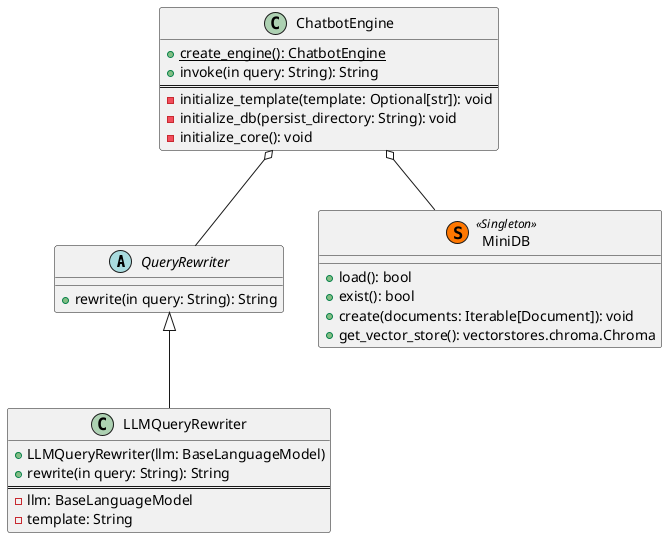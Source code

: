 @startuml


abstract class QueryRewriter {
    + rewrite(in query: String): String
}

class LLMQueryRewriter {
    + LLMQueryRewriter(llm: BaseLanguageModel)
    + rewrite(in query: String): String
    ===
    - llm: BaseLanguageModel
    - template: String
}


class ChatbotEngine {
    + {static} create_engine(): ChatbotEngine
    + invoke(in query: String): String
    ===
    - initialize_template(template: Optional[str]): void
    - initialize_db(persist_directory: String): void
    - initialize_core(): void
}


class MiniDB  << (S,#FF7700) Singleton >> {

    + load(): bool
    + exist(): bool
    + create(documents: Iterable[Document]): void
    + get_vector_store(): vectorstores.chroma.Chroma
}

QueryRewriter <|-- LLMQueryRewriter
ChatbotEngine o-- QueryRewriter
ChatbotEngine o-- MiniDB
@enduml